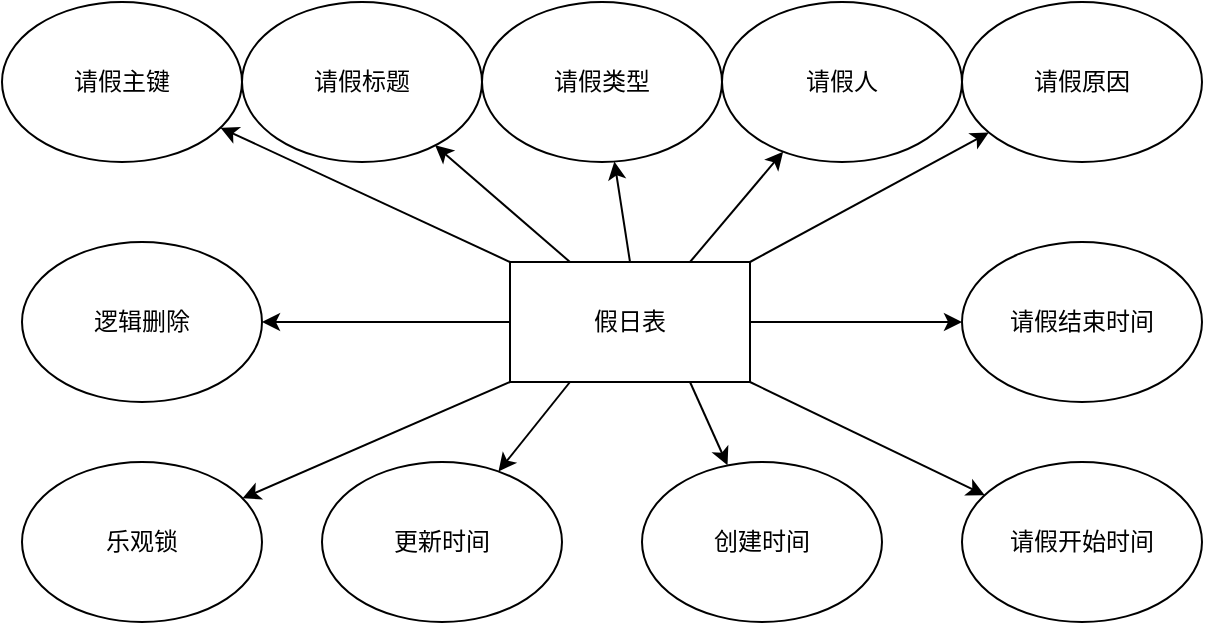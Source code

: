 <mxfile>
    <diagram id="L2mRXLNjnUxUEoiQpU2B" name="第 1 页">
        <mxGraphModel dx="820" dy="575" grid="1" gridSize="10" guides="1" tooltips="1" connect="1" arrows="1" fold="1" page="1" pageScale="1" pageWidth="827" pageHeight="1169" math="0" shadow="0">
            <root>
                <mxCell id="0"/>
                <mxCell id="1" parent="0"/>
                <mxCell id="14" style="edgeStyle=none;html=1;exitX=0;exitY=0;exitDx=0;exitDy=0;" edge="1" parent="1" source="2" target="3">
                    <mxGeometry relative="1" as="geometry"/>
                </mxCell>
                <mxCell id="15" style="edgeStyle=none;html=1;exitX=0.25;exitY=0;exitDx=0;exitDy=0;" edge="1" parent="1" source="2" target="4">
                    <mxGeometry relative="1" as="geometry"/>
                </mxCell>
                <mxCell id="16" style="edgeStyle=none;html=1;exitX=0.5;exitY=0;exitDx=0;exitDy=0;" edge="1" parent="1" source="2" target="5">
                    <mxGeometry relative="1" as="geometry"/>
                </mxCell>
                <mxCell id="17" style="edgeStyle=none;html=1;exitX=0.75;exitY=0;exitDx=0;exitDy=0;" edge="1" parent="1" source="2" target="6">
                    <mxGeometry relative="1" as="geometry"/>
                </mxCell>
                <mxCell id="18" style="edgeStyle=none;html=1;exitX=1;exitY=0;exitDx=0;exitDy=0;" edge="1" parent="1" source="2" target="7">
                    <mxGeometry relative="1" as="geometry"/>
                </mxCell>
                <mxCell id="19" style="edgeStyle=none;html=1;exitX=1;exitY=0.5;exitDx=0;exitDy=0;" edge="1" parent="1" source="2" target="13">
                    <mxGeometry relative="1" as="geometry"/>
                </mxCell>
                <mxCell id="20" style="edgeStyle=none;html=1;exitX=1;exitY=1;exitDx=0;exitDy=0;" edge="1" parent="1" source="2" target="12">
                    <mxGeometry relative="1" as="geometry"/>
                </mxCell>
                <mxCell id="21" style="edgeStyle=none;html=1;exitX=0.75;exitY=1;exitDx=0;exitDy=0;" edge="1" parent="1" source="2" target="11">
                    <mxGeometry relative="1" as="geometry"/>
                </mxCell>
                <mxCell id="22" style="edgeStyle=none;html=1;exitX=0.25;exitY=1;exitDx=0;exitDy=0;" edge="1" parent="1" source="2" target="10">
                    <mxGeometry relative="1" as="geometry"/>
                </mxCell>
                <mxCell id="23" style="edgeStyle=none;html=1;exitX=0;exitY=1;exitDx=0;exitDy=0;" edge="1" parent="1" source="2" target="9">
                    <mxGeometry relative="1" as="geometry"/>
                </mxCell>
                <mxCell id="24" style="edgeStyle=none;html=1;" edge="1" parent="1" source="2" target="8">
                    <mxGeometry relative="1" as="geometry"/>
                </mxCell>
                <mxCell id="2" value="假日表" style="rounded=0;whiteSpace=wrap;html=1;" vertex="1" parent="1">
                    <mxGeometry x="414" y="320" width="120" height="60" as="geometry"/>
                </mxCell>
                <mxCell id="3" value="请假主键" style="ellipse;whiteSpace=wrap;html=1;" vertex="1" parent="1">
                    <mxGeometry x="160" y="190" width="120" height="80" as="geometry"/>
                </mxCell>
                <mxCell id="4" value="请假标题" style="ellipse;whiteSpace=wrap;html=1;" vertex="1" parent="1">
                    <mxGeometry x="280" y="190" width="120" height="80" as="geometry"/>
                </mxCell>
                <mxCell id="5" value="请假类型" style="ellipse;whiteSpace=wrap;html=1;" vertex="1" parent="1">
                    <mxGeometry x="400" y="190" width="120" height="80" as="geometry"/>
                </mxCell>
                <mxCell id="6" value="请假人" style="ellipse;whiteSpace=wrap;html=1;" vertex="1" parent="1">
                    <mxGeometry x="520" y="190" width="120" height="80" as="geometry"/>
                </mxCell>
                <mxCell id="7" value="请假原因" style="ellipse;whiteSpace=wrap;html=1;" vertex="1" parent="1">
                    <mxGeometry x="640" y="190" width="120" height="80" as="geometry"/>
                </mxCell>
                <mxCell id="8" value="逻辑删除" style="ellipse;whiteSpace=wrap;html=1;" vertex="1" parent="1">
                    <mxGeometry x="170" y="310" width="120" height="80" as="geometry"/>
                </mxCell>
                <mxCell id="9" value="乐观锁" style="ellipse;whiteSpace=wrap;html=1;" vertex="1" parent="1">
                    <mxGeometry x="170" y="420" width="120" height="80" as="geometry"/>
                </mxCell>
                <mxCell id="10" value="更新时间" style="ellipse;whiteSpace=wrap;html=1;" vertex="1" parent="1">
                    <mxGeometry x="320" y="420" width="120" height="80" as="geometry"/>
                </mxCell>
                <mxCell id="11" value="创建时间" style="ellipse;whiteSpace=wrap;html=1;" vertex="1" parent="1">
                    <mxGeometry x="480" y="420" width="120" height="80" as="geometry"/>
                </mxCell>
                <mxCell id="12" value="请假开始时间" style="ellipse;whiteSpace=wrap;html=1;" vertex="1" parent="1">
                    <mxGeometry x="640" y="420" width="120" height="80" as="geometry"/>
                </mxCell>
                <mxCell id="13" value="请假结束时间" style="ellipse;whiteSpace=wrap;html=1;" vertex="1" parent="1">
                    <mxGeometry x="640" y="310" width="120" height="80" as="geometry"/>
                </mxCell>
            </root>
        </mxGraphModel>
    </diagram>
</mxfile>